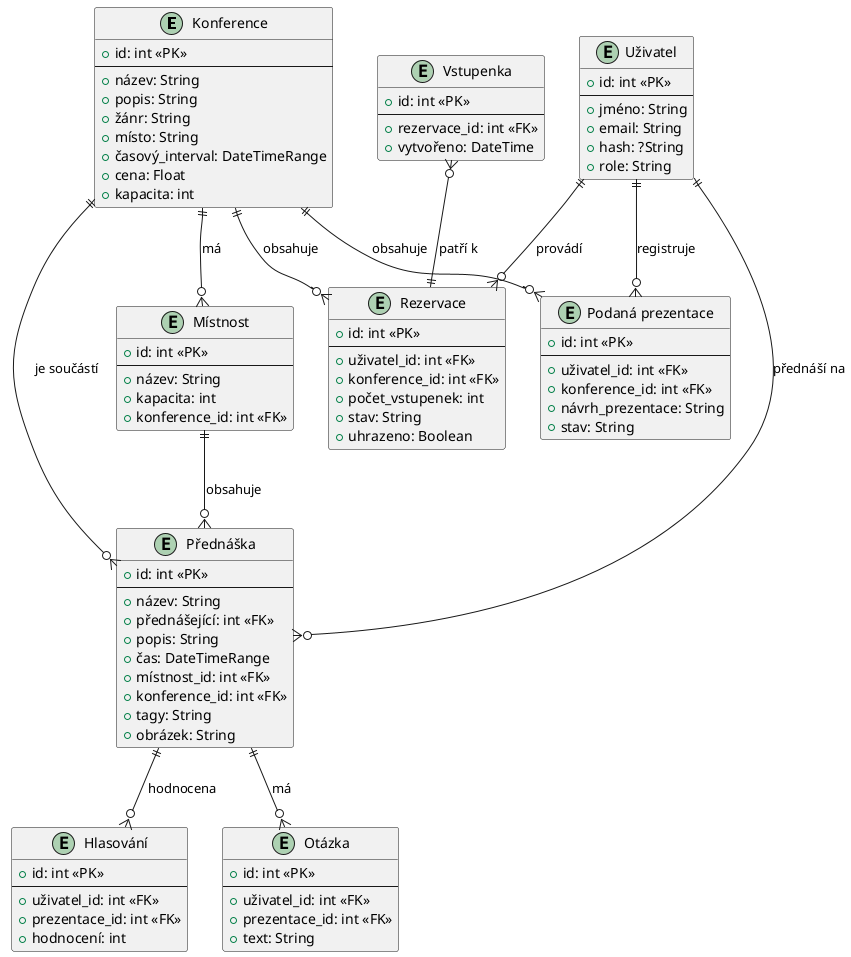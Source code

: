 @startuml er

entity "Konference" {
  +id: int <<PK>>
  ---
  +název: String
  +popis: String
  +žánr: String
  +místo: String
  +časový_interval: DateTimeRange
  +cena: Float
  +kapacita: int
}

entity "Místnost" {
  +id: int <<PK>>
  ---
  +název: String
  +kapacita: int
  +konference_id: int <<FK>>
}

entity "Přednáška" {
  +id: int <<PK>>
  ---
  +název: String
  +přednášející: int <<FK>>
  +popis: String
  +čas: DateTimeRange
  +místnost_id: int <<FK>>
  +konference_id: int <<FK>>
  +tagy: String
  +obrázek: String
}

entity "Uživatel" {
  +id: int <<PK>>
  ---
  +jméno: String
  +email: String
  +hash: ?String
  +role: String
}

entity "Rezervace" {
  +id: int <<PK>>
  ---
  +uživatel_id: int <<FK>>
  +konference_id: int <<FK>>
  +počet_vstupenek: int
  +stav: String
  +uhrazeno: Boolean
}

entity "Podaná prezentace" {
  +id: int <<PK>>
  ---
  +uživatel_id: int <<FK>>
  +konference_id: int <<FK>>
  +návrh_prezentace: String
  +stav: String
}

entity "Vstupenka" {
  +id: int <<PK>>
  ---
  +rezervace_id: int <<FK>>
  +vytvořeno: DateTime
}

entity "Hlasování" {
  +id: int <<PK>>
  ---
  +uživatel_id: int <<FK>>
  +prezentace_id: int <<FK>>
  +hodnocení: int
}

entity "Otázka" {
  +id: int <<PK>>
  ---
  +uživatel_id: int <<FK>>
  +prezentace_id: int <<FK>>
  +text: String
}

' Kardinality pomocí Crow's Foot notace

Uživatel ||--o{ Rezervace : "provádí"
Konference ||--o{ Rezervace : "obsahuje"
Uživatel ||--o{ "Podaná prezentace" : "registruje"
Konference ||--o{ "Podaná prezentace" : "obsahuje"
Místnost ||--o{ Přednáška : "obsahuje"
Konference ||--o{ Místnost : "má"
Přednáška ||--o{ Hlasování : "hodnocena"
Přednáška ||--o{ Otázka : "má"
Konference ||--o{ Přednáška : "je součástí"
Uživatel ||--o{ Přednáška : "přednáší na"
Vstupenka }o--|| Rezervace : "patří k"

@enduml
